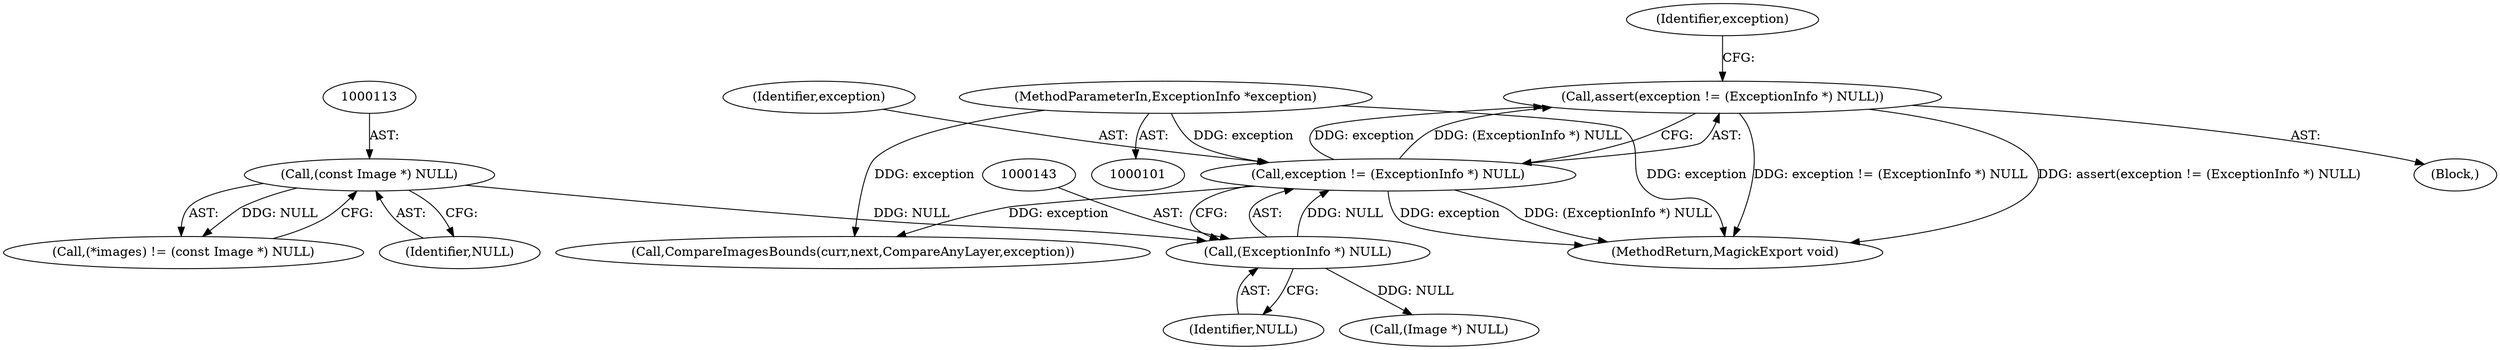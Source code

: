 digraph "0_ImageMagick6_1ddcf2e4f28029a888cadef2e757509ef5047ad8@API" {
"1000139" [label="(Call,assert(exception != (ExceptionInfo *) NULL))"];
"1000140" [label="(Call,exception != (ExceptionInfo *) NULL)"];
"1000103" [label="(MethodParameterIn,ExceptionInfo *exception)"];
"1000142" [label="(Call,(ExceptionInfo *) NULL)"];
"1000112" [label="(Call,(const Image *) NULL)"];
"1000148" [label="(Identifier,exception)"];
"1000284" [label="(MethodReturn,MagickExport void)"];
"1000112" [label="(Call,(const Image *) NULL)"];
"1000140" [label="(Call,exception != (ExceptionInfo *) NULL)"];
"1000142" [label="(Call,(ExceptionInfo *) NULL)"];
"1000141" [label="(Identifier,exception)"];
"1000144" [label="(Identifier,NULL)"];
"1000104" [label="(Block,)"];
"1000162" [label="(Call,(Image *) NULL)"];
"1000139" [label="(Call,assert(exception != (ExceptionInfo *) NULL))"];
"1000109" [label="(Call,(*images) != (const Image *) NULL)"];
"1000103" [label="(MethodParameterIn,ExceptionInfo *exception)"];
"1000212" [label="(Call,CompareImagesBounds(curr,next,CompareAnyLayer,exception))"];
"1000114" [label="(Identifier,NULL)"];
"1000139" -> "1000104"  [label="AST: "];
"1000139" -> "1000140"  [label="CFG: "];
"1000140" -> "1000139"  [label="AST: "];
"1000148" -> "1000139"  [label="CFG: "];
"1000139" -> "1000284"  [label="DDG: exception != (ExceptionInfo *) NULL"];
"1000139" -> "1000284"  [label="DDG: assert(exception != (ExceptionInfo *) NULL)"];
"1000140" -> "1000139"  [label="DDG: exception"];
"1000140" -> "1000139"  [label="DDG: (ExceptionInfo *) NULL"];
"1000140" -> "1000142"  [label="CFG: "];
"1000141" -> "1000140"  [label="AST: "];
"1000142" -> "1000140"  [label="AST: "];
"1000140" -> "1000284"  [label="DDG: (ExceptionInfo *) NULL"];
"1000140" -> "1000284"  [label="DDG: exception"];
"1000103" -> "1000140"  [label="DDG: exception"];
"1000142" -> "1000140"  [label="DDG: NULL"];
"1000140" -> "1000212"  [label="DDG: exception"];
"1000103" -> "1000101"  [label="AST: "];
"1000103" -> "1000284"  [label="DDG: exception"];
"1000103" -> "1000212"  [label="DDG: exception"];
"1000142" -> "1000144"  [label="CFG: "];
"1000143" -> "1000142"  [label="AST: "];
"1000144" -> "1000142"  [label="AST: "];
"1000112" -> "1000142"  [label="DDG: NULL"];
"1000142" -> "1000162"  [label="DDG: NULL"];
"1000112" -> "1000109"  [label="AST: "];
"1000112" -> "1000114"  [label="CFG: "];
"1000113" -> "1000112"  [label="AST: "];
"1000114" -> "1000112"  [label="AST: "];
"1000109" -> "1000112"  [label="CFG: "];
"1000112" -> "1000109"  [label="DDG: NULL"];
}
